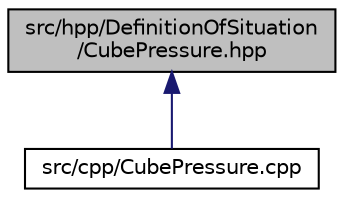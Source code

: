 digraph "src/hpp/DefinitionOfSituation/CubePressure.hpp"
{
 // LATEX_PDF_SIZE
  edge [fontname="Helvetica",fontsize="10",labelfontname="Helvetica",labelfontsize="10"];
  node [fontname="Helvetica",fontsize="10",shape=record];
  Node1 [label="src/hpp/DefinitionOfSituation\l/CubePressure.hpp",height=0.2,width=0.4,color="black", fillcolor="grey75", style="filled", fontcolor="black",tooltip=" "];
  Node1 -> Node2 [dir="back",color="midnightblue",fontsize="10",style="solid",fontname="Helvetica"];
  Node2 [label="src/cpp/CubePressure.cpp",height=0.2,width=0.4,color="black", fillcolor="white", style="filled",URL="$CubePressure_8cpp.html",tooltip="立方体に対して圧力をかけた場合の解析を行う場合に使用する"];
}
